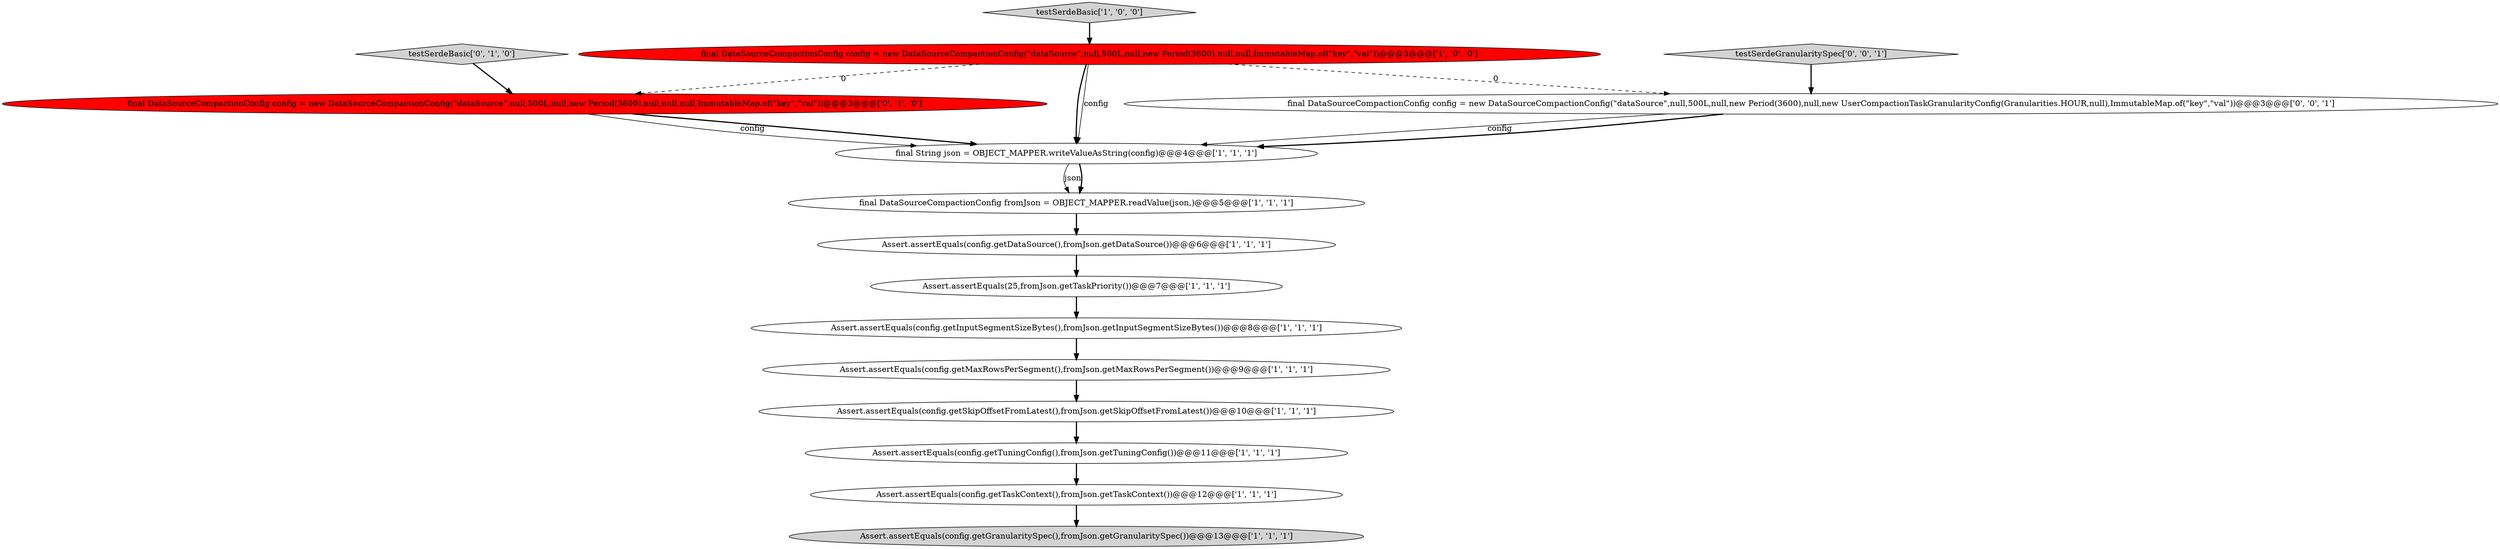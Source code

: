 digraph {
11 [style = filled, label = "Assert.assertEquals(25,fromJson.getTaskPriority())@@@7@@@['1', '1', '1']", fillcolor = white, shape = ellipse image = "AAA0AAABBB1BBB"];
13 [style = filled, label = "testSerdeBasic['0', '1', '0']", fillcolor = lightgray, shape = diamond image = "AAA0AAABBB2BBB"];
14 [style = filled, label = "testSerdeGranularitySpec['0', '0', '1']", fillcolor = lightgray, shape = diamond image = "AAA0AAABBB3BBB"];
12 [style = filled, label = "final DataSourceCompactionConfig config = new DataSourceCompactionConfig(\"dataSource\",null,500L,null,new Period(3600),null,null,null,ImmutableMap.of(\"key\",\"val\"))@@@3@@@['0', '1', '0']", fillcolor = red, shape = ellipse image = "AAA1AAABBB2BBB"];
8 [style = filled, label = "Assert.assertEquals(config.getMaxRowsPerSegment(),fromJson.getMaxRowsPerSegment())@@@9@@@['1', '1', '1']", fillcolor = white, shape = ellipse image = "AAA0AAABBB1BBB"];
0 [style = filled, label = "Assert.assertEquals(config.getSkipOffsetFromLatest(),fromJson.getSkipOffsetFromLatest())@@@10@@@['1', '1', '1']", fillcolor = white, shape = ellipse image = "AAA0AAABBB1BBB"];
15 [style = filled, label = "final DataSourceCompactionConfig config = new DataSourceCompactionConfig(\"dataSource\",null,500L,null,new Period(3600),null,new UserCompactionTaskGranularityConfig(Granularities.HOUR,null),ImmutableMap.of(\"key\",\"val\"))@@@3@@@['0', '0', '1']", fillcolor = white, shape = ellipse image = "AAA0AAABBB3BBB"];
10 [style = filled, label = "Assert.assertEquals(config.getDataSource(),fromJson.getDataSource())@@@6@@@['1', '1', '1']", fillcolor = white, shape = ellipse image = "AAA0AAABBB1BBB"];
7 [style = filled, label = "testSerdeBasic['1', '0', '0']", fillcolor = lightgray, shape = diamond image = "AAA0AAABBB1BBB"];
2 [style = filled, label = "Assert.assertEquals(config.getInputSegmentSizeBytes(),fromJson.getInputSegmentSizeBytes())@@@8@@@['1', '1', '1']", fillcolor = white, shape = ellipse image = "AAA0AAABBB1BBB"];
9 [style = filled, label = "final String json = OBJECT_MAPPER.writeValueAsString(config)@@@4@@@['1', '1', '1']", fillcolor = white, shape = ellipse image = "AAA0AAABBB1BBB"];
1 [style = filled, label = "Assert.assertEquals(config.getTuningConfig(),fromJson.getTuningConfig())@@@11@@@['1', '1', '1']", fillcolor = white, shape = ellipse image = "AAA0AAABBB1BBB"];
4 [style = filled, label = "Assert.assertEquals(config.getGranularitySpec(),fromJson.getGranularitySpec())@@@13@@@['1', '1', '1']", fillcolor = lightgray, shape = ellipse image = "AAA0AAABBB1BBB"];
3 [style = filled, label = "Assert.assertEquals(config.getTaskContext(),fromJson.getTaskContext())@@@12@@@['1', '1', '1']", fillcolor = white, shape = ellipse image = "AAA0AAABBB1BBB"];
6 [style = filled, label = "final DataSourceCompactionConfig config = new DataSourceCompactionConfig(\"dataSource\",null,500L,null,new Period(3600),null,null,ImmutableMap.of(\"key\",\"val\"))@@@3@@@['1', '0', '0']", fillcolor = red, shape = ellipse image = "AAA1AAABBB1BBB"];
5 [style = filled, label = "final DataSourceCompactionConfig fromJson = OBJECT_MAPPER.readValue(json,)@@@5@@@['1', '1', '1']", fillcolor = white, shape = ellipse image = "AAA0AAABBB1BBB"];
5->10 [style = bold, label=""];
1->3 [style = bold, label=""];
15->9 [style = solid, label="config"];
12->9 [style = bold, label=""];
3->4 [style = bold, label=""];
11->2 [style = bold, label=""];
6->12 [style = dashed, label="0"];
9->5 [style = solid, label="json"];
8->0 [style = bold, label=""];
13->12 [style = bold, label=""];
6->15 [style = dashed, label="0"];
15->9 [style = bold, label=""];
0->1 [style = bold, label=""];
7->6 [style = bold, label=""];
12->9 [style = solid, label="config"];
9->5 [style = bold, label=""];
6->9 [style = solid, label="config"];
14->15 [style = bold, label=""];
6->9 [style = bold, label=""];
2->8 [style = bold, label=""];
10->11 [style = bold, label=""];
}
